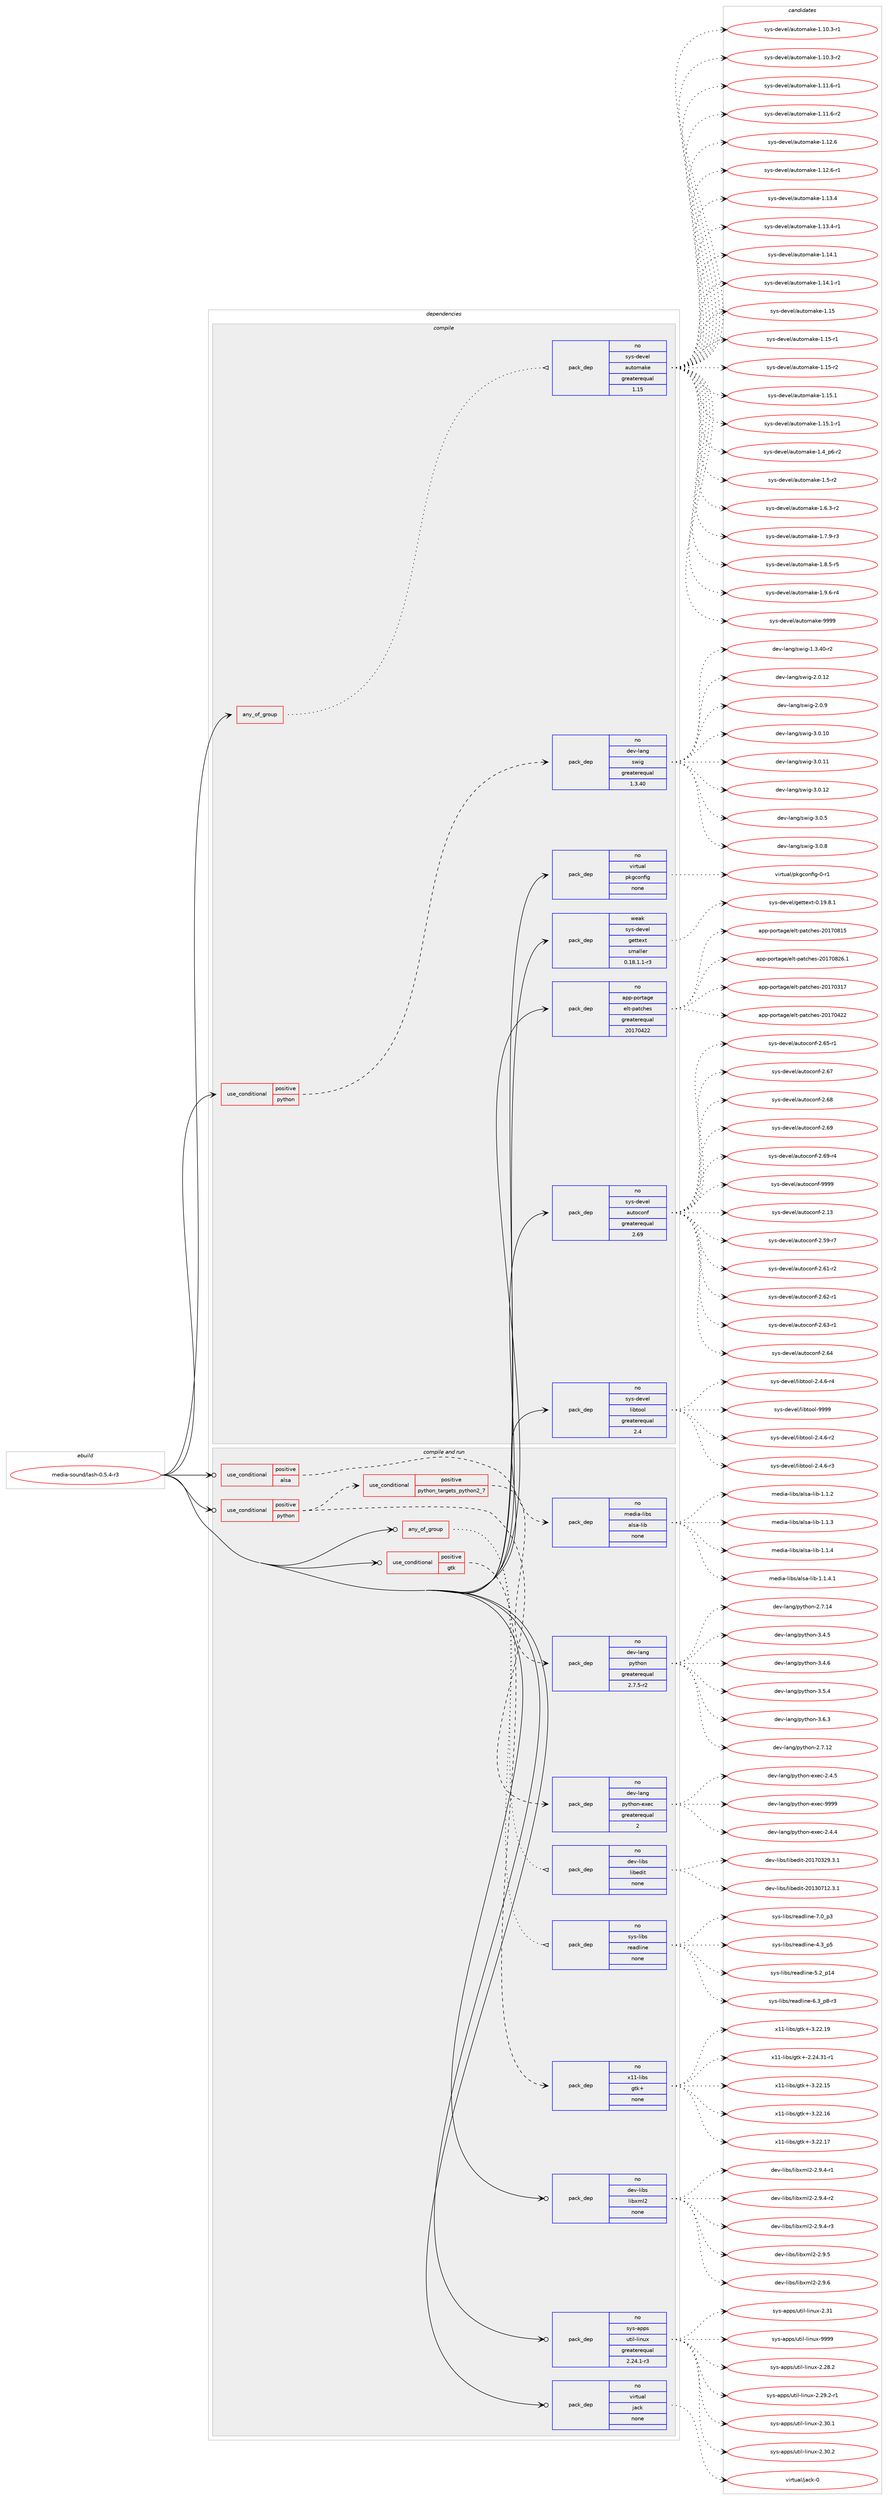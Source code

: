 digraph prolog {

# *************
# Graph options
# *************

newrank=true;
concentrate=true;
compound=true;
graph [rankdir=LR,fontname=Helvetica,fontsize=10,ranksep=1.5];#, ranksep=2.5, nodesep=0.2];
edge  [arrowhead=vee];
node  [fontname=Helvetica,fontsize=10];

# **********
# The ebuild
# **********

subgraph cluster_leftcol {
color=gray;
rank=same;
label=<<i>ebuild</i>>;
id [label="media-sound/lash-0.5.4-r3", color=red, width=4, href="../media-sound/lash-0.5.4-r3.svg"];
}

# ****************
# The dependencies
# ****************

subgraph cluster_midcol {
color=gray;
label=<<i>dependencies</i>>;
subgraph cluster_compile {
fillcolor="#eeeeee";
style=filled;
label=<<i>compile</i>>;
subgraph any5982 {
dependency382118 [label=<<TABLE BORDER="0" CELLBORDER="1" CELLSPACING="0" CELLPADDING="4"><TR><TD CELLPADDING="10">any_of_group</TD></TR></TABLE>>, shape=none, color=red];subgraph pack282351 {
dependency382119 [label=<<TABLE BORDER="0" CELLBORDER="1" CELLSPACING="0" CELLPADDING="4" WIDTH="220"><TR><TD ROWSPAN="6" CELLPADDING="30">pack_dep</TD></TR><TR><TD WIDTH="110">no</TD></TR><TR><TD>sys-devel</TD></TR><TR><TD>automake</TD></TR><TR><TD>greaterequal</TD></TR><TR><TD>1.15</TD></TR></TABLE>>, shape=none, color=blue];
}
dependency382118:e -> dependency382119:w [weight=20,style="dotted",arrowhead="oinv"];
}
id:e -> dependency382118:w [weight=20,style="solid",arrowhead="vee"];
subgraph cond93624 {
dependency382120 [label=<<TABLE BORDER="0" CELLBORDER="1" CELLSPACING="0" CELLPADDING="4"><TR><TD ROWSPAN="3" CELLPADDING="10">use_conditional</TD></TR><TR><TD>positive</TD></TR><TR><TD>python</TD></TR></TABLE>>, shape=none, color=red];
subgraph pack282352 {
dependency382121 [label=<<TABLE BORDER="0" CELLBORDER="1" CELLSPACING="0" CELLPADDING="4" WIDTH="220"><TR><TD ROWSPAN="6" CELLPADDING="30">pack_dep</TD></TR><TR><TD WIDTH="110">no</TD></TR><TR><TD>dev-lang</TD></TR><TR><TD>swig</TD></TR><TR><TD>greaterequal</TD></TR><TR><TD>1.3.40</TD></TR></TABLE>>, shape=none, color=blue];
}
dependency382120:e -> dependency382121:w [weight=20,style="dashed",arrowhead="vee"];
}
id:e -> dependency382120:w [weight=20,style="solid",arrowhead="vee"];
subgraph pack282353 {
dependency382122 [label=<<TABLE BORDER="0" CELLBORDER="1" CELLSPACING="0" CELLPADDING="4" WIDTH="220"><TR><TD ROWSPAN="6" CELLPADDING="30">pack_dep</TD></TR><TR><TD WIDTH="110">no</TD></TR><TR><TD>app-portage</TD></TR><TR><TD>elt-patches</TD></TR><TR><TD>greaterequal</TD></TR><TR><TD>20170422</TD></TR></TABLE>>, shape=none, color=blue];
}
id:e -> dependency382122:w [weight=20,style="solid",arrowhead="vee"];
subgraph pack282354 {
dependency382123 [label=<<TABLE BORDER="0" CELLBORDER="1" CELLSPACING="0" CELLPADDING="4" WIDTH="220"><TR><TD ROWSPAN="6" CELLPADDING="30">pack_dep</TD></TR><TR><TD WIDTH="110">no</TD></TR><TR><TD>sys-devel</TD></TR><TR><TD>autoconf</TD></TR><TR><TD>greaterequal</TD></TR><TR><TD>2.69</TD></TR></TABLE>>, shape=none, color=blue];
}
id:e -> dependency382123:w [weight=20,style="solid",arrowhead="vee"];
subgraph pack282355 {
dependency382124 [label=<<TABLE BORDER="0" CELLBORDER="1" CELLSPACING="0" CELLPADDING="4" WIDTH="220"><TR><TD ROWSPAN="6" CELLPADDING="30">pack_dep</TD></TR><TR><TD WIDTH="110">no</TD></TR><TR><TD>sys-devel</TD></TR><TR><TD>libtool</TD></TR><TR><TD>greaterequal</TD></TR><TR><TD>2.4</TD></TR></TABLE>>, shape=none, color=blue];
}
id:e -> dependency382124:w [weight=20,style="solid",arrowhead="vee"];
subgraph pack282356 {
dependency382125 [label=<<TABLE BORDER="0" CELLBORDER="1" CELLSPACING="0" CELLPADDING="4" WIDTH="220"><TR><TD ROWSPAN="6" CELLPADDING="30">pack_dep</TD></TR><TR><TD WIDTH="110">no</TD></TR><TR><TD>virtual</TD></TR><TR><TD>pkgconfig</TD></TR><TR><TD>none</TD></TR><TR><TD></TD></TR></TABLE>>, shape=none, color=blue];
}
id:e -> dependency382125:w [weight=20,style="solid",arrowhead="vee"];
subgraph pack282357 {
dependency382126 [label=<<TABLE BORDER="0" CELLBORDER="1" CELLSPACING="0" CELLPADDING="4" WIDTH="220"><TR><TD ROWSPAN="6" CELLPADDING="30">pack_dep</TD></TR><TR><TD WIDTH="110">weak</TD></TR><TR><TD>sys-devel</TD></TR><TR><TD>gettext</TD></TR><TR><TD>smaller</TD></TR><TR><TD>0.18.1.1-r3</TD></TR></TABLE>>, shape=none, color=blue];
}
id:e -> dependency382126:w [weight=20,style="solid",arrowhead="vee"];
}
subgraph cluster_compileandrun {
fillcolor="#eeeeee";
style=filled;
label=<<i>compile and run</i>>;
subgraph any5983 {
dependency382127 [label=<<TABLE BORDER="0" CELLBORDER="1" CELLSPACING="0" CELLPADDING="4"><TR><TD CELLPADDING="10">any_of_group</TD></TR></TABLE>>, shape=none, color=red];subgraph pack282358 {
dependency382128 [label=<<TABLE BORDER="0" CELLBORDER="1" CELLSPACING="0" CELLPADDING="4" WIDTH="220"><TR><TD ROWSPAN="6" CELLPADDING="30">pack_dep</TD></TR><TR><TD WIDTH="110">no</TD></TR><TR><TD>sys-libs</TD></TR><TR><TD>readline</TD></TR><TR><TD>none</TD></TR><TR><TD></TD></TR></TABLE>>, shape=none, color=blue];
}
dependency382127:e -> dependency382128:w [weight=20,style="dotted",arrowhead="oinv"];
subgraph pack282359 {
dependency382129 [label=<<TABLE BORDER="0" CELLBORDER="1" CELLSPACING="0" CELLPADDING="4" WIDTH="220"><TR><TD ROWSPAN="6" CELLPADDING="30">pack_dep</TD></TR><TR><TD WIDTH="110">no</TD></TR><TR><TD>dev-libs</TD></TR><TR><TD>libedit</TD></TR><TR><TD>none</TD></TR><TR><TD></TD></TR></TABLE>>, shape=none, color=blue];
}
dependency382127:e -> dependency382129:w [weight=20,style="dotted",arrowhead="oinv"];
}
id:e -> dependency382127:w [weight=20,style="solid",arrowhead="odotvee"];
subgraph cond93625 {
dependency382130 [label=<<TABLE BORDER="0" CELLBORDER="1" CELLSPACING="0" CELLPADDING="4"><TR><TD ROWSPAN="3" CELLPADDING="10">use_conditional</TD></TR><TR><TD>positive</TD></TR><TR><TD>alsa</TD></TR></TABLE>>, shape=none, color=red];
subgraph pack282360 {
dependency382131 [label=<<TABLE BORDER="0" CELLBORDER="1" CELLSPACING="0" CELLPADDING="4" WIDTH="220"><TR><TD ROWSPAN="6" CELLPADDING="30">pack_dep</TD></TR><TR><TD WIDTH="110">no</TD></TR><TR><TD>media-libs</TD></TR><TR><TD>alsa-lib</TD></TR><TR><TD>none</TD></TR><TR><TD></TD></TR></TABLE>>, shape=none, color=blue];
}
dependency382130:e -> dependency382131:w [weight=20,style="dashed",arrowhead="vee"];
}
id:e -> dependency382130:w [weight=20,style="solid",arrowhead="odotvee"];
subgraph cond93626 {
dependency382132 [label=<<TABLE BORDER="0" CELLBORDER="1" CELLSPACING="0" CELLPADDING="4"><TR><TD ROWSPAN="3" CELLPADDING="10">use_conditional</TD></TR><TR><TD>positive</TD></TR><TR><TD>gtk</TD></TR></TABLE>>, shape=none, color=red];
subgraph pack282361 {
dependency382133 [label=<<TABLE BORDER="0" CELLBORDER="1" CELLSPACING="0" CELLPADDING="4" WIDTH="220"><TR><TD ROWSPAN="6" CELLPADDING="30">pack_dep</TD></TR><TR><TD WIDTH="110">no</TD></TR><TR><TD>x11-libs</TD></TR><TR><TD>gtk+</TD></TR><TR><TD>none</TD></TR><TR><TD></TD></TR></TABLE>>, shape=none, color=blue];
}
dependency382132:e -> dependency382133:w [weight=20,style="dashed",arrowhead="vee"];
}
id:e -> dependency382132:w [weight=20,style="solid",arrowhead="odotvee"];
subgraph cond93627 {
dependency382134 [label=<<TABLE BORDER="0" CELLBORDER="1" CELLSPACING="0" CELLPADDING="4"><TR><TD ROWSPAN="3" CELLPADDING="10">use_conditional</TD></TR><TR><TD>positive</TD></TR><TR><TD>python</TD></TR></TABLE>>, shape=none, color=red];
subgraph cond93628 {
dependency382135 [label=<<TABLE BORDER="0" CELLBORDER="1" CELLSPACING="0" CELLPADDING="4"><TR><TD ROWSPAN="3" CELLPADDING="10">use_conditional</TD></TR><TR><TD>positive</TD></TR><TR><TD>python_targets_python2_7</TD></TR></TABLE>>, shape=none, color=red];
subgraph pack282362 {
dependency382136 [label=<<TABLE BORDER="0" CELLBORDER="1" CELLSPACING="0" CELLPADDING="4" WIDTH="220"><TR><TD ROWSPAN="6" CELLPADDING="30">pack_dep</TD></TR><TR><TD WIDTH="110">no</TD></TR><TR><TD>dev-lang</TD></TR><TR><TD>python</TD></TR><TR><TD>greaterequal</TD></TR><TR><TD>2.7.5-r2</TD></TR></TABLE>>, shape=none, color=blue];
}
dependency382135:e -> dependency382136:w [weight=20,style="dashed",arrowhead="vee"];
}
dependency382134:e -> dependency382135:w [weight=20,style="dashed",arrowhead="vee"];
subgraph pack282363 {
dependency382137 [label=<<TABLE BORDER="0" CELLBORDER="1" CELLSPACING="0" CELLPADDING="4" WIDTH="220"><TR><TD ROWSPAN="6" CELLPADDING="30">pack_dep</TD></TR><TR><TD WIDTH="110">no</TD></TR><TR><TD>dev-lang</TD></TR><TR><TD>python-exec</TD></TR><TR><TD>greaterequal</TD></TR><TR><TD>2</TD></TR></TABLE>>, shape=none, color=blue];
}
dependency382134:e -> dependency382137:w [weight=20,style="dashed",arrowhead="vee"];
}
id:e -> dependency382134:w [weight=20,style="solid",arrowhead="odotvee"];
subgraph pack282364 {
dependency382138 [label=<<TABLE BORDER="0" CELLBORDER="1" CELLSPACING="0" CELLPADDING="4" WIDTH="220"><TR><TD ROWSPAN="6" CELLPADDING="30">pack_dep</TD></TR><TR><TD WIDTH="110">no</TD></TR><TR><TD>dev-libs</TD></TR><TR><TD>libxml2</TD></TR><TR><TD>none</TD></TR><TR><TD></TD></TR></TABLE>>, shape=none, color=blue];
}
id:e -> dependency382138:w [weight=20,style="solid",arrowhead="odotvee"];
subgraph pack282365 {
dependency382139 [label=<<TABLE BORDER="0" CELLBORDER="1" CELLSPACING="0" CELLPADDING="4" WIDTH="220"><TR><TD ROWSPAN="6" CELLPADDING="30">pack_dep</TD></TR><TR><TD WIDTH="110">no</TD></TR><TR><TD>sys-apps</TD></TR><TR><TD>util-linux</TD></TR><TR><TD>greaterequal</TD></TR><TR><TD>2.24.1-r3</TD></TR></TABLE>>, shape=none, color=blue];
}
id:e -> dependency382139:w [weight=20,style="solid",arrowhead="odotvee"];
subgraph pack282366 {
dependency382140 [label=<<TABLE BORDER="0" CELLBORDER="1" CELLSPACING="0" CELLPADDING="4" WIDTH="220"><TR><TD ROWSPAN="6" CELLPADDING="30">pack_dep</TD></TR><TR><TD WIDTH="110">no</TD></TR><TR><TD>virtual</TD></TR><TR><TD>jack</TD></TR><TR><TD>none</TD></TR><TR><TD></TD></TR></TABLE>>, shape=none, color=blue];
}
id:e -> dependency382140:w [weight=20,style="solid",arrowhead="odotvee"];
}
subgraph cluster_run {
fillcolor="#eeeeee";
style=filled;
label=<<i>run</i>>;
}
}

# **************
# The candidates
# **************

subgraph cluster_choices {
rank=same;
color=gray;
label=<<i>candidates</i>>;

subgraph choice282351 {
color=black;
nodesep=1;
choice11512111545100101118101108479711711611110997107101454946494846514511449 [label="sys-devel/automake-1.10.3-r1", color=red, width=4,href="../sys-devel/automake-1.10.3-r1.svg"];
choice11512111545100101118101108479711711611110997107101454946494846514511450 [label="sys-devel/automake-1.10.3-r2", color=red, width=4,href="../sys-devel/automake-1.10.3-r2.svg"];
choice11512111545100101118101108479711711611110997107101454946494946544511449 [label="sys-devel/automake-1.11.6-r1", color=red, width=4,href="../sys-devel/automake-1.11.6-r1.svg"];
choice11512111545100101118101108479711711611110997107101454946494946544511450 [label="sys-devel/automake-1.11.6-r2", color=red, width=4,href="../sys-devel/automake-1.11.6-r2.svg"];
choice1151211154510010111810110847971171161111099710710145494649504654 [label="sys-devel/automake-1.12.6", color=red, width=4,href="../sys-devel/automake-1.12.6.svg"];
choice11512111545100101118101108479711711611110997107101454946495046544511449 [label="sys-devel/automake-1.12.6-r1", color=red, width=4,href="../sys-devel/automake-1.12.6-r1.svg"];
choice1151211154510010111810110847971171161111099710710145494649514652 [label="sys-devel/automake-1.13.4", color=red, width=4,href="../sys-devel/automake-1.13.4.svg"];
choice11512111545100101118101108479711711611110997107101454946495146524511449 [label="sys-devel/automake-1.13.4-r1", color=red, width=4,href="../sys-devel/automake-1.13.4-r1.svg"];
choice1151211154510010111810110847971171161111099710710145494649524649 [label="sys-devel/automake-1.14.1", color=red, width=4,href="../sys-devel/automake-1.14.1.svg"];
choice11512111545100101118101108479711711611110997107101454946495246494511449 [label="sys-devel/automake-1.14.1-r1", color=red, width=4,href="../sys-devel/automake-1.14.1-r1.svg"];
choice115121115451001011181011084797117116111109971071014549464953 [label="sys-devel/automake-1.15", color=red, width=4,href="../sys-devel/automake-1.15.svg"];
choice1151211154510010111810110847971171161111099710710145494649534511449 [label="sys-devel/automake-1.15-r1", color=red, width=4,href="../sys-devel/automake-1.15-r1.svg"];
choice1151211154510010111810110847971171161111099710710145494649534511450 [label="sys-devel/automake-1.15-r2", color=red, width=4,href="../sys-devel/automake-1.15-r2.svg"];
choice1151211154510010111810110847971171161111099710710145494649534649 [label="sys-devel/automake-1.15.1", color=red, width=4,href="../sys-devel/automake-1.15.1.svg"];
choice11512111545100101118101108479711711611110997107101454946495346494511449 [label="sys-devel/automake-1.15.1-r1", color=red, width=4,href="../sys-devel/automake-1.15.1-r1.svg"];
choice115121115451001011181011084797117116111109971071014549465295112544511450 [label="sys-devel/automake-1.4_p6-r2", color=red, width=4,href="../sys-devel/automake-1.4_p6-r2.svg"];
choice11512111545100101118101108479711711611110997107101454946534511450 [label="sys-devel/automake-1.5-r2", color=red, width=4,href="../sys-devel/automake-1.5-r2.svg"];
choice115121115451001011181011084797117116111109971071014549465446514511450 [label="sys-devel/automake-1.6.3-r2", color=red, width=4,href="../sys-devel/automake-1.6.3-r2.svg"];
choice115121115451001011181011084797117116111109971071014549465546574511451 [label="sys-devel/automake-1.7.9-r3", color=red, width=4,href="../sys-devel/automake-1.7.9-r3.svg"];
choice115121115451001011181011084797117116111109971071014549465646534511453 [label="sys-devel/automake-1.8.5-r5", color=red, width=4,href="../sys-devel/automake-1.8.5-r5.svg"];
choice115121115451001011181011084797117116111109971071014549465746544511452 [label="sys-devel/automake-1.9.6-r4", color=red, width=4,href="../sys-devel/automake-1.9.6-r4.svg"];
choice115121115451001011181011084797117116111109971071014557575757 [label="sys-devel/automake-9999", color=red, width=4,href="../sys-devel/automake-9999.svg"];
dependency382119:e -> choice11512111545100101118101108479711711611110997107101454946494846514511449:w [style=dotted,weight="100"];
dependency382119:e -> choice11512111545100101118101108479711711611110997107101454946494846514511450:w [style=dotted,weight="100"];
dependency382119:e -> choice11512111545100101118101108479711711611110997107101454946494946544511449:w [style=dotted,weight="100"];
dependency382119:e -> choice11512111545100101118101108479711711611110997107101454946494946544511450:w [style=dotted,weight="100"];
dependency382119:e -> choice1151211154510010111810110847971171161111099710710145494649504654:w [style=dotted,weight="100"];
dependency382119:e -> choice11512111545100101118101108479711711611110997107101454946495046544511449:w [style=dotted,weight="100"];
dependency382119:e -> choice1151211154510010111810110847971171161111099710710145494649514652:w [style=dotted,weight="100"];
dependency382119:e -> choice11512111545100101118101108479711711611110997107101454946495146524511449:w [style=dotted,weight="100"];
dependency382119:e -> choice1151211154510010111810110847971171161111099710710145494649524649:w [style=dotted,weight="100"];
dependency382119:e -> choice11512111545100101118101108479711711611110997107101454946495246494511449:w [style=dotted,weight="100"];
dependency382119:e -> choice115121115451001011181011084797117116111109971071014549464953:w [style=dotted,weight="100"];
dependency382119:e -> choice1151211154510010111810110847971171161111099710710145494649534511449:w [style=dotted,weight="100"];
dependency382119:e -> choice1151211154510010111810110847971171161111099710710145494649534511450:w [style=dotted,weight="100"];
dependency382119:e -> choice1151211154510010111810110847971171161111099710710145494649534649:w [style=dotted,weight="100"];
dependency382119:e -> choice11512111545100101118101108479711711611110997107101454946495346494511449:w [style=dotted,weight="100"];
dependency382119:e -> choice115121115451001011181011084797117116111109971071014549465295112544511450:w [style=dotted,weight="100"];
dependency382119:e -> choice11512111545100101118101108479711711611110997107101454946534511450:w [style=dotted,weight="100"];
dependency382119:e -> choice115121115451001011181011084797117116111109971071014549465446514511450:w [style=dotted,weight="100"];
dependency382119:e -> choice115121115451001011181011084797117116111109971071014549465546574511451:w [style=dotted,weight="100"];
dependency382119:e -> choice115121115451001011181011084797117116111109971071014549465646534511453:w [style=dotted,weight="100"];
dependency382119:e -> choice115121115451001011181011084797117116111109971071014549465746544511452:w [style=dotted,weight="100"];
dependency382119:e -> choice115121115451001011181011084797117116111109971071014557575757:w [style=dotted,weight="100"];
}
subgraph choice282352 {
color=black;
nodesep=1;
choice100101118451089711010347115119105103454946514652484511450 [label="dev-lang/swig-1.3.40-r2", color=red, width=4,href="../dev-lang/swig-1.3.40-r2.svg"];
choice10010111845108971101034711511910510345504648464950 [label="dev-lang/swig-2.0.12", color=red, width=4,href="../dev-lang/swig-2.0.12.svg"];
choice100101118451089711010347115119105103455046484657 [label="dev-lang/swig-2.0.9", color=red, width=4,href="../dev-lang/swig-2.0.9.svg"];
choice10010111845108971101034711511910510345514648464948 [label="dev-lang/swig-3.0.10", color=red, width=4,href="../dev-lang/swig-3.0.10.svg"];
choice10010111845108971101034711511910510345514648464949 [label="dev-lang/swig-3.0.11", color=red, width=4,href="../dev-lang/swig-3.0.11.svg"];
choice10010111845108971101034711511910510345514648464950 [label="dev-lang/swig-3.0.12", color=red, width=4,href="../dev-lang/swig-3.0.12.svg"];
choice100101118451089711010347115119105103455146484653 [label="dev-lang/swig-3.0.5", color=red, width=4,href="../dev-lang/swig-3.0.5.svg"];
choice100101118451089711010347115119105103455146484656 [label="dev-lang/swig-3.0.8", color=red, width=4,href="../dev-lang/swig-3.0.8.svg"];
dependency382121:e -> choice100101118451089711010347115119105103454946514652484511450:w [style=dotted,weight="100"];
dependency382121:e -> choice10010111845108971101034711511910510345504648464950:w [style=dotted,weight="100"];
dependency382121:e -> choice100101118451089711010347115119105103455046484657:w [style=dotted,weight="100"];
dependency382121:e -> choice10010111845108971101034711511910510345514648464948:w [style=dotted,weight="100"];
dependency382121:e -> choice10010111845108971101034711511910510345514648464949:w [style=dotted,weight="100"];
dependency382121:e -> choice10010111845108971101034711511910510345514648464950:w [style=dotted,weight="100"];
dependency382121:e -> choice100101118451089711010347115119105103455146484653:w [style=dotted,weight="100"];
dependency382121:e -> choice100101118451089711010347115119105103455146484656:w [style=dotted,weight="100"];
}
subgraph choice282353 {
color=black;
nodesep=1;
choice97112112451121111141169710310147101108116451129711699104101115455048495548514955 [label="app-portage/elt-patches-20170317", color=red, width=4,href="../app-portage/elt-patches-20170317.svg"];
choice97112112451121111141169710310147101108116451129711699104101115455048495548525050 [label="app-portage/elt-patches-20170422", color=red, width=4,href="../app-portage/elt-patches-20170422.svg"];
choice97112112451121111141169710310147101108116451129711699104101115455048495548564953 [label="app-portage/elt-patches-20170815", color=red, width=4,href="../app-portage/elt-patches-20170815.svg"];
choice971121124511211111411697103101471011081164511297116991041011154550484955485650544649 [label="app-portage/elt-patches-20170826.1", color=red, width=4,href="../app-portage/elt-patches-20170826.1.svg"];
dependency382122:e -> choice97112112451121111141169710310147101108116451129711699104101115455048495548514955:w [style=dotted,weight="100"];
dependency382122:e -> choice97112112451121111141169710310147101108116451129711699104101115455048495548525050:w [style=dotted,weight="100"];
dependency382122:e -> choice97112112451121111141169710310147101108116451129711699104101115455048495548564953:w [style=dotted,weight="100"];
dependency382122:e -> choice971121124511211111411697103101471011081164511297116991041011154550484955485650544649:w [style=dotted,weight="100"];
}
subgraph choice282354 {
color=black;
nodesep=1;
choice115121115451001011181011084797117116111991111101024550464951 [label="sys-devel/autoconf-2.13", color=red, width=4,href="../sys-devel/autoconf-2.13.svg"];
choice1151211154510010111810110847971171161119911111010245504653574511455 [label="sys-devel/autoconf-2.59-r7", color=red, width=4,href="../sys-devel/autoconf-2.59-r7.svg"];
choice1151211154510010111810110847971171161119911111010245504654494511450 [label="sys-devel/autoconf-2.61-r2", color=red, width=4,href="../sys-devel/autoconf-2.61-r2.svg"];
choice1151211154510010111810110847971171161119911111010245504654504511449 [label="sys-devel/autoconf-2.62-r1", color=red, width=4,href="../sys-devel/autoconf-2.62-r1.svg"];
choice1151211154510010111810110847971171161119911111010245504654514511449 [label="sys-devel/autoconf-2.63-r1", color=red, width=4,href="../sys-devel/autoconf-2.63-r1.svg"];
choice115121115451001011181011084797117116111991111101024550465452 [label="sys-devel/autoconf-2.64", color=red, width=4,href="../sys-devel/autoconf-2.64.svg"];
choice1151211154510010111810110847971171161119911111010245504654534511449 [label="sys-devel/autoconf-2.65-r1", color=red, width=4,href="../sys-devel/autoconf-2.65-r1.svg"];
choice115121115451001011181011084797117116111991111101024550465455 [label="sys-devel/autoconf-2.67", color=red, width=4,href="../sys-devel/autoconf-2.67.svg"];
choice115121115451001011181011084797117116111991111101024550465456 [label="sys-devel/autoconf-2.68", color=red, width=4,href="../sys-devel/autoconf-2.68.svg"];
choice115121115451001011181011084797117116111991111101024550465457 [label="sys-devel/autoconf-2.69", color=red, width=4,href="../sys-devel/autoconf-2.69.svg"];
choice1151211154510010111810110847971171161119911111010245504654574511452 [label="sys-devel/autoconf-2.69-r4", color=red, width=4,href="../sys-devel/autoconf-2.69-r4.svg"];
choice115121115451001011181011084797117116111991111101024557575757 [label="sys-devel/autoconf-9999", color=red, width=4,href="../sys-devel/autoconf-9999.svg"];
dependency382123:e -> choice115121115451001011181011084797117116111991111101024550464951:w [style=dotted,weight="100"];
dependency382123:e -> choice1151211154510010111810110847971171161119911111010245504653574511455:w [style=dotted,weight="100"];
dependency382123:e -> choice1151211154510010111810110847971171161119911111010245504654494511450:w [style=dotted,weight="100"];
dependency382123:e -> choice1151211154510010111810110847971171161119911111010245504654504511449:w [style=dotted,weight="100"];
dependency382123:e -> choice1151211154510010111810110847971171161119911111010245504654514511449:w [style=dotted,weight="100"];
dependency382123:e -> choice115121115451001011181011084797117116111991111101024550465452:w [style=dotted,weight="100"];
dependency382123:e -> choice1151211154510010111810110847971171161119911111010245504654534511449:w [style=dotted,weight="100"];
dependency382123:e -> choice115121115451001011181011084797117116111991111101024550465455:w [style=dotted,weight="100"];
dependency382123:e -> choice115121115451001011181011084797117116111991111101024550465456:w [style=dotted,weight="100"];
dependency382123:e -> choice115121115451001011181011084797117116111991111101024550465457:w [style=dotted,weight="100"];
dependency382123:e -> choice1151211154510010111810110847971171161119911111010245504654574511452:w [style=dotted,weight="100"];
dependency382123:e -> choice115121115451001011181011084797117116111991111101024557575757:w [style=dotted,weight="100"];
}
subgraph choice282355 {
color=black;
nodesep=1;
choice1151211154510010111810110847108105981161111111084550465246544511450 [label="sys-devel/libtool-2.4.6-r2", color=red, width=4,href="../sys-devel/libtool-2.4.6-r2.svg"];
choice1151211154510010111810110847108105981161111111084550465246544511451 [label="sys-devel/libtool-2.4.6-r3", color=red, width=4,href="../sys-devel/libtool-2.4.6-r3.svg"];
choice1151211154510010111810110847108105981161111111084550465246544511452 [label="sys-devel/libtool-2.4.6-r4", color=red, width=4,href="../sys-devel/libtool-2.4.6-r4.svg"];
choice1151211154510010111810110847108105981161111111084557575757 [label="sys-devel/libtool-9999", color=red, width=4,href="../sys-devel/libtool-9999.svg"];
dependency382124:e -> choice1151211154510010111810110847108105981161111111084550465246544511450:w [style=dotted,weight="100"];
dependency382124:e -> choice1151211154510010111810110847108105981161111111084550465246544511451:w [style=dotted,weight="100"];
dependency382124:e -> choice1151211154510010111810110847108105981161111111084550465246544511452:w [style=dotted,weight="100"];
dependency382124:e -> choice1151211154510010111810110847108105981161111111084557575757:w [style=dotted,weight="100"];
}
subgraph choice282356 {
color=black;
nodesep=1;
choice11810511411611797108471121071039911111010210510345484511449 [label="virtual/pkgconfig-0-r1", color=red, width=4,href="../virtual/pkgconfig-0-r1.svg"];
dependency382125:e -> choice11810511411611797108471121071039911111010210510345484511449:w [style=dotted,weight="100"];
}
subgraph choice282357 {
color=black;
nodesep=1;
choice1151211154510010111810110847103101116116101120116454846495746564649 [label="sys-devel/gettext-0.19.8.1", color=red, width=4,href="../sys-devel/gettext-0.19.8.1.svg"];
dependency382126:e -> choice1151211154510010111810110847103101116116101120116454846495746564649:w [style=dotted,weight="100"];
}
subgraph choice282358 {
color=black;
nodesep=1;
choice11512111545108105981154711410197100108105110101455246519511253 [label="sys-libs/readline-4.3_p5", color=red, width=4,href="../sys-libs/readline-4.3_p5.svg"];
choice1151211154510810598115471141019710010810511010145534650951124952 [label="sys-libs/readline-5.2_p14", color=red, width=4,href="../sys-libs/readline-5.2_p14.svg"];
choice115121115451081059811547114101971001081051101014554465195112564511451 [label="sys-libs/readline-6.3_p8-r3", color=red, width=4,href="../sys-libs/readline-6.3_p8-r3.svg"];
choice11512111545108105981154711410197100108105110101455546489511251 [label="sys-libs/readline-7.0_p3", color=red, width=4,href="../sys-libs/readline-7.0_p3.svg"];
dependency382128:e -> choice11512111545108105981154711410197100108105110101455246519511253:w [style=dotted,weight="100"];
dependency382128:e -> choice1151211154510810598115471141019710010810511010145534650951124952:w [style=dotted,weight="100"];
dependency382128:e -> choice115121115451081059811547114101971001081051101014554465195112564511451:w [style=dotted,weight="100"];
dependency382128:e -> choice11512111545108105981154711410197100108105110101455546489511251:w [style=dotted,weight="100"];
}
subgraph choice282359 {
color=black;
nodesep=1;
choice1001011184510810598115471081059810110010511645504849514855495046514649 [label="dev-libs/libedit-20130712.3.1", color=red, width=4,href="../dev-libs/libedit-20130712.3.1.svg"];
choice1001011184510810598115471081059810110010511645504849554851505746514649 [label="dev-libs/libedit-20170329.3.1", color=red, width=4,href="../dev-libs/libedit-20170329.3.1.svg"];
dependency382129:e -> choice1001011184510810598115471081059810110010511645504849514855495046514649:w [style=dotted,weight="100"];
dependency382129:e -> choice1001011184510810598115471081059810110010511645504849554851505746514649:w [style=dotted,weight="100"];
}
subgraph choice282360 {
color=black;
nodesep=1;
choice1091011001059745108105981154797108115974510810598454946494650 [label="media-libs/alsa-lib-1.1.2", color=red, width=4,href="../media-libs/alsa-lib-1.1.2.svg"];
choice1091011001059745108105981154797108115974510810598454946494651 [label="media-libs/alsa-lib-1.1.3", color=red, width=4,href="../media-libs/alsa-lib-1.1.3.svg"];
choice1091011001059745108105981154797108115974510810598454946494652 [label="media-libs/alsa-lib-1.1.4", color=red, width=4,href="../media-libs/alsa-lib-1.1.4.svg"];
choice10910110010597451081059811547971081159745108105984549464946524649 [label="media-libs/alsa-lib-1.1.4.1", color=red, width=4,href="../media-libs/alsa-lib-1.1.4.1.svg"];
dependency382131:e -> choice1091011001059745108105981154797108115974510810598454946494650:w [style=dotted,weight="100"];
dependency382131:e -> choice1091011001059745108105981154797108115974510810598454946494651:w [style=dotted,weight="100"];
dependency382131:e -> choice1091011001059745108105981154797108115974510810598454946494652:w [style=dotted,weight="100"];
dependency382131:e -> choice10910110010597451081059811547971081159745108105984549464946524649:w [style=dotted,weight="100"];
}
subgraph choice282361 {
color=black;
nodesep=1;
choice12049494510810598115471031161074345504650524651494511449 [label="x11-libs/gtk+-2.24.31-r1", color=red, width=4,href="../x11-libs/gtk+-2.24.31-r1.svg"];
choice1204949451081059811547103116107434551465050464953 [label="x11-libs/gtk+-3.22.15", color=red, width=4,href="../x11-libs/gtk+-3.22.15.svg"];
choice1204949451081059811547103116107434551465050464954 [label="x11-libs/gtk+-3.22.16", color=red, width=4,href="../x11-libs/gtk+-3.22.16.svg"];
choice1204949451081059811547103116107434551465050464955 [label="x11-libs/gtk+-3.22.17", color=red, width=4,href="../x11-libs/gtk+-3.22.17.svg"];
choice1204949451081059811547103116107434551465050464957 [label="x11-libs/gtk+-3.22.19", color=red, width=4,href="../x11-libs/gtk+-3.22.19.svg"];
dependency382133:e -> choice12049494510810598115471031161074345504650524651494511449:w [style=dotted,weight="100"];
dependency382133:e -> choice1204949451081059811547103116107434551465050464953:w [style=dotted,weight="100"];
dependency382133:e -> choice1204949451081059811547103116107434551465050464954:w [style=dotted,weight="100"];
dependency382133:e -> choice1204949451081059811547103116107434551465050464955:w [style=dotted,weight="100"];
dependency382133:e -> choice1204949451081059811547103116107434551465050464957:w [style=dotted,weight="100"];
}
subgraph choice282362 {
color=black;
nodesep=1;
choice10010111845108971101034711212111610411111045504655464950 [label="dev-lang/python-2.7.12", color=red, width=4,href="../dev-lang/python-2.7.12.svg"];
choice10010111845108971101034711212111610411111045504655464952 [label="dev-lang/python-2.7.14", color=red, width=4,href="../dev-lang/python-2.7.14.svg"];
choice100101118451089711010347112121116104111110455146524653 [label="dev-lang/python-3.4.5", color=red, width=4,href="../dev-lang/python-3.4.5.svg"];
choice100101118451089711010347112121116104111110455146524654 [label="dev-lang/python-3.4.6", color=red, width=4,href="../dev-lang/python-3.4.6.svg"];
choice100101118451089711010347112121116104111110455146534652 [label="dev-lang/python-3.5.4", color=red, width=4,href="../dev-lang/python-3.5.4.svg"];
choice100101118451089711010347112121116104111110455146544651 [label="dev-lang/python-3.6.3", color=red, width=4,href="../dev-lang/python-3.6.3.svg"];
dependency382136:e -> choice10010111845108971101034711212111610411111045504655464950:w [style=dotted,weight="100"];
dependency382136:e -> choice10010111845108971101034711212111610411111045504655464952:w [style=dotted,weight="100"];
dependency382136:e -> choice100101118451089711010347112121116104111110455146524653:w [style=dotted,weight="100"];
dependency382136:e -> choice100101118451089711010347112121116104111110455146524654:w [style=dotted,weight="100"];
dependency382136:e -> choice100101118451089711010347112121116104111110455146534652:w [style=dotted,weight="100"];
dependency382136:e -> choice100101118451089711010347112121116104111110455146544651:w [style=dotted,weight="100"];
}
subgraph choice282363 {
color=black;
nodesep=1;
choice1001011184510897110103471121211161041111104510112010199455046524652 [label="dev-lang/python-exec-2.4.4", color=red, width=4,href="../dev-lang/python-exec-2.4.4.svg"];
choice1001011184510897110103471121211161041111104510112010199455046524653 [label="dev-lang/python-exec-2.4.5", color=red, width=4,href="../dev-lang/python-exec-2.4.5.svg"];
choice10010111845108971101034711212111610411111045101120101994557575757 [label="dev-lang/python-exec-9999", color=red, width=4,href="../dev-lang/python-exec-9999.svg"];
dependency382137:e -> choice1001011184510897110103471121211161041111104510112010199455046524652:w [style=dotted,weight="100"];
dependency382137:e -> choice1001011184510897110103471121211161041111104510112010199455046524653:w [style=dotted,weight="100"];
dependency382137:e -> choice10010111845108971101034711212111610411111045101120101994557575757:w [style=dotted,weight="100"];
}
subgraph choice282364 {
color=black;
nodesep=1;
choice10010111845108105981154710810598120109108504550465746524511449 [label="dev-libs/libxml2-2.9.4-r1", color=red, width=4,href="../dev-libs/libxml2-2.9.4-r1.svg"];
choice10010111845108105981154710810598120109108504550465746524511450 [label="dev-libs/libxml2-2.9.4-r2", color=red, width=4,href="../dev-libs/libxml2-2.9.4-r2.svg"];
choice10010111845108105981154710810598120109108504550465746524511451 [label="dev-libs/libxml2-2.9.4-r3", color=red, width=4,href="../dev-libs/libxml2-2.9.4-r3.svg"];
choice1001011184510810598115471081059812010910850455046574653 [label="dev-libs/libxml2-2.9.5", color=red, width=4,href="../dev-libs/libxml2-2.9.5.svg"];
choice1001011184510810598115471081059812010910850455046574654 [label="dev-libs/libxml2-2.9.6", color=red, width=4,href="../dev-libs/libxml2-2.9.6.svg"];
dependency382138:e -> choice10010111845108105981154710810598120109108504550465746524511449:w [style=dotted,weight="100"];
dependency382138:e -> choice10010111845108105981154710810598120109108504550465746524511450:w [style=dotted,weight="100"];
dependency382138:e -> choice10010111845108105981154710810598120109108504550465746524511451:w [style=dotted,weight="100"];
dependency382138:e -> choice1001011184510810598115471081059812010910850455046574653:w [style=dotted,weight="100"];
dependency382138:e -> choice1001011184510810598115471081059812010910850455046574654:w [style=dotted,weight="100"];
}
subgraph choice282365 {
color=black;
nodesep=1;
choice1151211154597112112115471171161051084510810511011712045504650564650 [label="sys-apps/util-linux-2.28.2", color=red, width=4,href="../sys-apps/util-linux-2.28.2.svg"];
choice11512111545971121121154711711610510845108105110117120455046505746504511449 [label="sys-apps/util-linux-2.29.2-r1", color=red, width=4,href="../sys-apps/util-linux-2.29.2-r1.svg"];
choice1151211154597112112115471171161051084510810511011712045504651484649 [label="sys-apps/util-linux-2.30.1", color=red, width=4,href="../sys-apps/util-linux-2.30.1.svg"];
choice1151211154597112112115471171161051084510810511011712045504651484650 [label="sys-apps/util-linux-2.30.2", color=red, width=4,href="../sys-apps/util-linux-2.30.2.svg"];
choice115121115459711211211547117116105108451081051101171204550465149 [label="sys-apps/util-linux-2.31", color=red, width=4,href="../sys-apps/util-linux-2.31.svg"];
choice115121115459711211211547117116105108451081051101171204557575757 [label="sys-apps/util-linux-9999", color=red, width=4,href="../sys-apps/util-linux-9999.svg"];
dependency382139:e -> choice1151211154597112112115471171161051084510810511011712045504650564650:w [style=dotted,weight="100"];
dependency382139:e -> choice11512111545971121121154711711610510845108105110117120455046505746504511449:w [style=dotted,weight="100"];
dependency382139:e -> choice1151211154597112112115471171161051084510810511011712045504651484649:w [style=dotted,weight="100"];
dependency382139:e -> choice1151211154597112112115471171161051084510810511011712045504651484650:w [style=dotted,weight="100"];
dependency382139:e -> choice115121115459711211211547117116105108451081051101171204550465149:w [style=dotted,weight="100"];
dependency382139:e -> choice115121115459711211211547117116105108451081051101171204557575757:w [style=dotted,weight="100"];
}
subgraph choice282366 {
color=black;
nodesep=1;
choice118105114116117971084710697991074548 [label="virtual/jack-0", color=red, width=4,href="../virtual/jack-0.svg"];
dependency382140:e -> choice118105114116117971084710697991074548:w [style=dotted,weight="100"];
}
}

}
